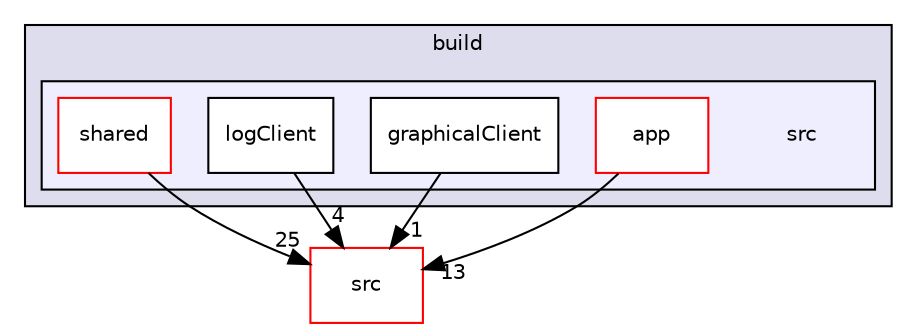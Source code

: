 digraph "ssl-vision/build/src" {
  compound=true
  node [ fontsize="10", fontname="Helvetica"];
  edge [ labelfontsize="10", labelfontname="Helvetica"];
  subgraph clusterdir_d216261aa5b7fc877ee949d93613c935 {
    graph [ bgcolor="#ddddee", pencolor="black", label="build" fontname="Helvetica", fontsize="10", URL="dir_d216261aa5b7fc877ee949d93613c935.html"]
  subgraph clusterdir_a49cecc66fdceb7d4453556c25e0fcad {
    graph [ bgcolor="#eeeeff", pencolor="black", label="" URL="dir_a49cecc66fdceb7d4453556c25e0fcad.html"];
    dir_a49cecc66fdceb7d4453556c25e0fcad [shape=plaintext label="src"];
    dir_dd2c3c939ca37e04676ef0e263972262 [shape=box label="app" color="red" fillcolor="white" style="filled" URL="dir_dd2c3c939ca37e04676ef0e263972262.html"];
    dir_33e2bbdf891c82e1f2296ad4ce279e15 [shape=box label="graphicalClient" color="black" fillcolor="white" style="filled" URL="dir_33e2bbdf891c82e1f2296ad4ce279e15.html"];
    dir_5510b1ebd4eb92b724edb40ea53577a4 [shape=box label="logClient" color="black" fillcolor="white" style="filled" URL="dir_5510b1ebd4eb92b724edb40ea53577a4.html"];
    dir_bb30dd322c2a7a22526a4437e88eb2cc [shape=box label="shared" color="red" fillcolor="white" style="filled" URL="dir_bb30dd322c2a7a22526a4437e88eb2cc.html"];
  }
  }
  dir_bcadbfb4438c878576aec4f093d74922 [shape=box label="src" fillcolor="white" style="filled" color="red" URL="dir_bcadbfb4438c878576aec4f093d74922.html"];
  dir_33e2bbdf891c82e1f2296ad4ce279e15->dir_bcadbfb4438c878576aec4f093d74922 [headlabel="1", labeldistance=1.5 headhref="dir_000059_000018.html"];
  dir_5510b1ebd4eb92b724edb40ea53577a4->dir_bcadbfb4438c878576aec4f093d74922 [headlabel="4", labeldistance=1.5 headhref="dir_000060_000018.html"];
  dir_bb30dd322c2a7a22526a4437e88eb2cc->dir_bcadbfb4438c878576aec4f093d74922 [headlabel="25", labeldistance=1.5 headhref="dir_000061_000018.html"];
  dir_dd2c3c939ca37e04676ef0e263972262->dir_bcadbfb4438c878576aec4f093d74922 [headlabel="13", labeldistance=1.5 headhref="dir_000055_000018.html"];
}
